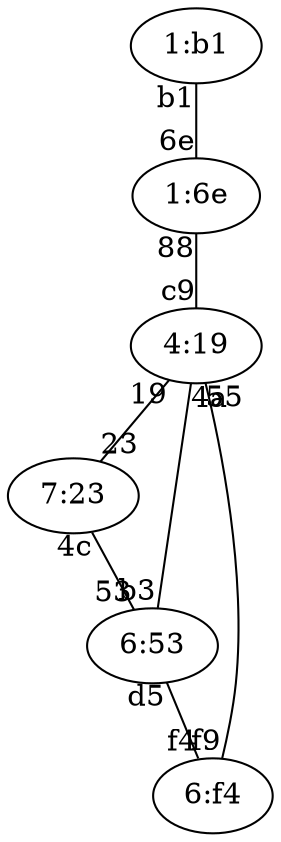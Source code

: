 graph{
	"1:b1" -- "1:6e" [headlabel="6e", taillabel="b1"]
	"1:6e" -- "4:19" [headlabel="c9", taillabel="88"]
	"4:19" -- "7:23" [headlabel="23", taillabel="19"]
	"7:23" -- "6:53" [headlabel="53", taillabel="4c"]
	"6:53" -- "6:f4" [headlabel="f4", taillabel="d5"]
	"4:19" -- "6:f4" [headlabel="f9", taillabel="55"]
	"4:19" -- "6:53" [headlabel="b3", taillabel="4a"]
}